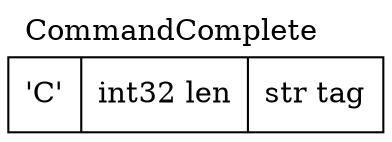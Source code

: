 graph CommandComplete {
      label=CommandComplete;
      labelloc=t;
      labeljust=l;
      node [shape=record];
      struct1 [label="'C'|int32 len|str tag"];
}
